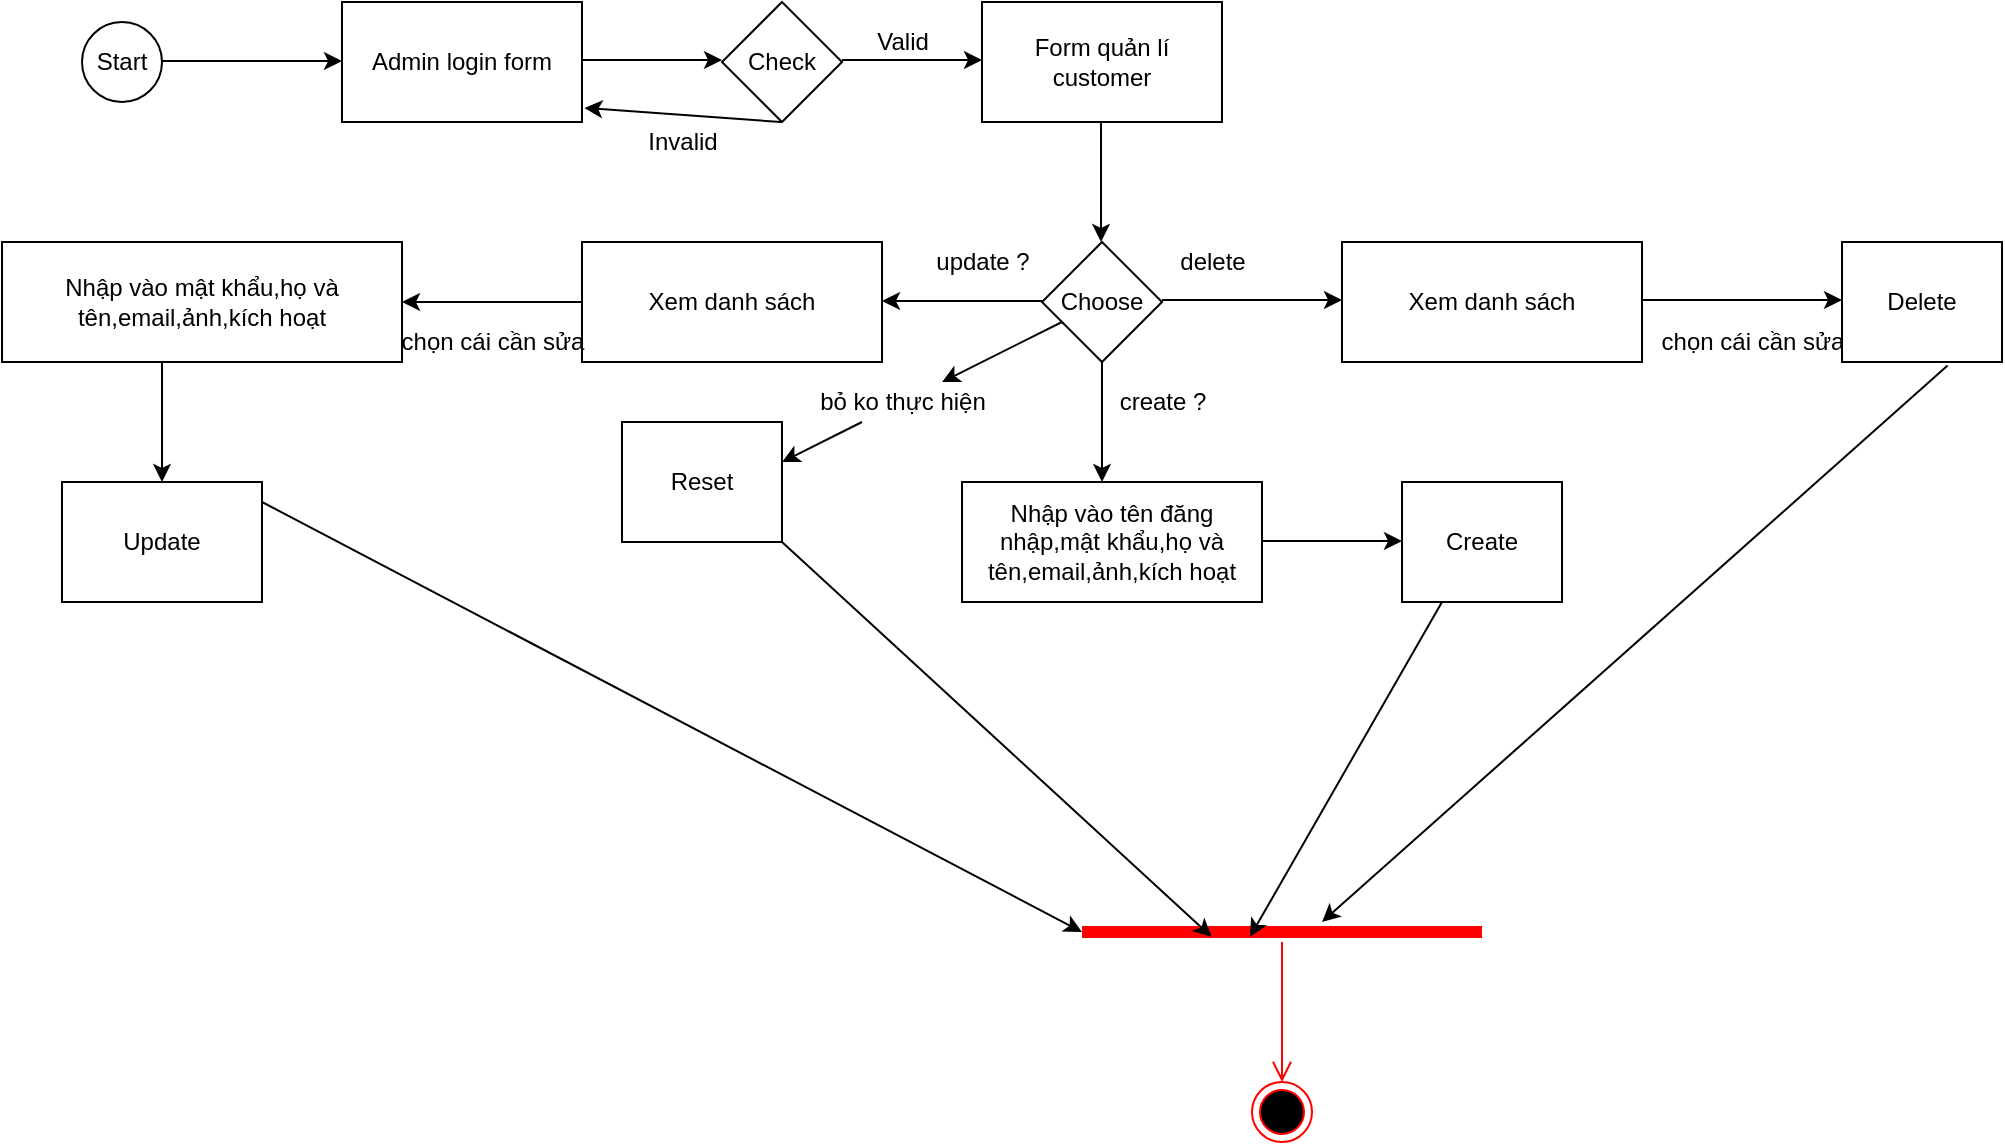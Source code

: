 <mxfile version="12.3.3" type="device" pages="1"><diagram id="9ederI92ilV5ZhSkcBKZ" name="Page-1"><mxGraphModel dx="2433" dy="617" grid="1" gridSize="10" guides="1" tooltips="1" connect="1" arrows="1" fold="1" page="1" pageScale="1" pageWidth="1169" pageHeight="1654" math="0" shadow="0"><root><mxCell id="0"/><mxCell id="1" parent="0"/><mxCell id="Ky_-OGGn7gBAxJ--KbR8-1" value="Start" style="ellipse;whiteSpace=wrap;html=1;" parent="1" vertex="1"><mxGeometry x="30" y="60" width="40" height="40" as="geometry"/></mxCell><mxCell id="Ky_-OGGn7gBAxJ--KbR8-2" value="" style="endArrow=classic;html=1;" parent="1" edge="1"><mxGeometry width="50" height="50" relative="1" as="geometry"><mxPoint x="70" y="79.5" as="sourcePoint"/><mxPoint x="160" y="79.5" as="targetPoint"/></mxGeometry></mxCell><mxCell id="Ky_-OGGn7gBAxJ--KbR8-3" value="Admin login form" style="rounded=0;whiteSpace=wrap;html=1;" parent="1" vertex="1"><mxGeometry x="160" y="50" width="120" height="60" as="geometry"/></mxCell><mxCell id="Ky_-OGGn7gBAxJ--KbR8-4" value="" style="endArrow=classic;html=1;" parent="1" edge="1"><mxGeometry width="50" height="50" relative="1" as="geometry"><mxPoint x="280" y="79" as="sourcePoint"/><mxPoint x="350" y="79" as="targetPoint"/></mxGeometry></mxCell><mxCell id="Ky_-OGGn7gBAxJ--KbR8-5" value="Check" style="rhombus;whiteSpace=wrap;html=1;" parent="1" vertex="1"><mxGeometry x="350" y="50" width="60" height="60" as="geometry"/></mxCell><mxCell id="Ky_-OGGn7gBAxJ--KbR8-6" value="" style="endArrow=classic;html=1;" parent="1" edge="1"><mxGeometry width="50" height="50" relative="1" as="geometry"><mxPoint x="410" y="79" as="sourcePoint"/><mxPoint x="480" y="79" as="targetPoint"/></mxGeometry></mxCell><mxCell id="Ky_-OGGn7gBAxJ--KbR8-8" value="Form quản lí customer" style="rounded=0;whiteSpace=wrap;html=1;" parent="1" vertex="1"><mxGeometry x="480" y="50" width="120" height="60" as="geometry"/></mxCell><mxCell id="Ky_-OGGn7gBAxJ--KbR8-9" value="Valid" style="text;html=1;align=center;verticalAlign=middle;resizable=0;points=[];;autosize=1;" parent="1" vertex="1"><mxGeometry x="420" y="60" width="40" height="20" as="geometry"/></mxCell><mxCell id="Ky_-OGGn7gBAxJ--KbR8-10" value="" style="endArrow=classic;html=1;entryX=1.01;entryY=0.883;entryDx=0;entryDy=0;entryPerimeter=0;" parent="1" target="Ky_-OGGn7gBAxJ--KbR8-3" edge="1"><mxGeometry width="50" height="50" relative="1" as="geometry"><mxPoint x="379.5" y="110" as="sourcePoint"/><mxPoint x="379.5" y="170" as="targetPoint"/></mxGeometry></mxCell><mxCell id="Ky_-OGGn7gBAxJ--KbR8-11" value="Invalid" style="text;html=1;align=center;verticalAlign=middle;resizable=0;points=[];;autosize=1;" parent="1" vertex="1"><mxGeometry x="305" y="110" width="50" height="20" as="geometry"/></mxCell><mxCell id="Ky_-OGGn7gBAxJ--KbR8-12" value="" style="endArrow=classic;html=1;" parent="1" edge="1"><mxGeometry width="50" height="50" relative="1" as="geometry"><mxPoint x="539.5" y="110" as="sourcePoint"/><mxPoint x="539.5" y="170" as="targetPoint"/></mxGeometry></mxCell><mxCell id="Ky_-OGGn7gBAxJ--KbR8-13" value="Nhập vào tên đăng nhập,mật khẩu,họ và tên,email,ảnh,kích hoạt" style="rounded=0;whiteSpace=wrap;html=1;" parent="1" vertex="1"><mxGeometry x="470" y="290" width="150" height="60" as="geometry"/></mxCell><mxCell id="Ky_-OGGn7gBAxJ--KbR8-16" value="" style="endArrow=classic;html=1;" parent="1" edge="1"><mxGeometry width="50" height="50" relative="1" as="geometry"><mxPoint x="540" y="230" as="sourcePoint"/><mxPoint x="540" y="290" as="targetPoint"/></mxGeometry></mxCell><mxCell id="Ky_-OGGn7gBAxJ--KbR8-18" value="Choose" style="rhombus;whiteSpace=wrap;html=1;" parent="1" vertex="1"><mxGeometry x="510" y="170" width="60" height="60" as="geometry"/></mxCell><mxCell id="Ky_-OGGn7gBAxJ--KbR8-33" value="" style="shape=line;html=1;strokeWidth=6;strokeColor=#ff0000;" parent="1" vertex="1"><mxGeometry x="530" y="510" width="200" height="10" as="geometry"/></mxCell><mxCell id="Ky_-OGGn7gBAxJ--KbR8-34" value="" style="edgeStyle=orthogonalEdgeStyle;html=1;verticalAlign=bottom;endArrow=open;endSize=8;strokeColor=#ff0000;" parent="1" source="Ky_-OGGn7gBAxJ--KbR8-33" edge="1"><mxGeometry relative="1" as="geometry"><mxPoint x="630" y="590" as="targetPoint"/></mxGeometry></mxCell><mxCell id="Ky_-OGGn7gBAxJ--KbR8-37" value="" style="ellipse;html=1;shape=endState;fillColor=#000000;strokeColor=#ff0000;" parent="1" vertex="1"><mxGeometry x="615" y="590" width="30" height="30" as="geometry"/></mxCell><mxCell id="hncj7z7Gi4gKgJDRgnvR-2" value="create ?" style="text;html=1;align=center;verticalAlign=middle;resizable=0;points=[];;autosize=1;" parent="1" vertex="1"><mxGeometry x="540" y="240" width="60" height="20" as="geometry"/></mxCell><mxCell id="hncj7z7Gi4gKgJDRgnvR-3" value="" style="endArrow=classic;html=1;" parent="1" edge="1"><mxGeometry width="50" height="50" relative="1" as="geometry"><mxPoint x="620" y="319.5" as="sourcePoint"/><mxPoint x="690" y="319.5" as="targetPoint"/></mxGeometry></mxCell><mxCell id="hncj7z7Gi4gKgJDRgnvR-4" value="Create" style="rounded=0;whiteSpace=wrap;html=1;" parent="1" vertex="1"><mxGeometry x="690" y="290" width="80" height="60" as="geometry"/></mxCell><mxCell id="hncj7z7Gi4gKgJDRgnvR-5" value="" style="endArrow=classic;html=1;" parent="1" edge="1"><mxGeometry width="50" height="50" relative="1" as="geometry"><mxPoint x="510" y="199.5" as="sourcePoint"/><mxPoint x="430" y="199.5" as="targetPoint"/></mxGeometry></mxCell><mxCell id="hncj7z7Gi4gKgJDRgnvR-6" value="update ?" style="text;html=1;align=center;verticalAlign=middle;resizable=0;points=[];;autosize=1;" parent="1" vertex="1"><mxGeometry x="450" y="170" width="60" height="20" as="geometry"/></mxCell><mxCell id="hncj7z7Gi4gKgJDRgnvR-7" value="Xem danh sách" style="rounded=0;whiteSpace=wrap;html=1;" parent="1" vertex="1"><mxGeometry x="280" y="170" width="150" height="60" as="geometry"/></mxCell><mxCell id="hncj7z7Gi4gKgJDRgnvR-8" value="" style="endArrow=classic;html=1;" parent="1" target="hncj7z7Gi4gKgJDRgnvR-10" edge="1"><mxGeometry width="50" height="50" relative="1" as="geometry"><mxPoint x="280" y="200" as="sourcePoint"/><mxPoint x="200" y="200" as="targetPoint"/></mxGeometry></mxCell><mxCell id="hncj7z7Gi4gKgJDRgnvR-9" value="chọn cái cần sửa" style="text;html=1;align=center;verticalAlign=middle;resizable=0;points=[];;autosize=1;" parent="1" vertex="1"><mxGeometry x="180" y="210" width="110" height="20" as="geometry"/></mxCell><mxCell id="hncj7z7Gi4gKgJDRgnvR-10" value="Nhập vào mật khẩu,họ và tên,email,ảnh,kích hoạt" style="rounded=0;whiteSpace=wrap;html=1;" parent="1" vertex="1"><mxGeometry x="-10" y="170" width="200" height="60" as="geometry"/></mxCell><mxCell id="hncj7z7Gi4gKgJDRgnvR-13" value="" style="endArrow=classic;html=1;" parent="1" edge="1"><mxGeometry width="50" height="50" relative="1" as="geometry"><mxPoint x="570" y="199" as="sourcePoint"/><mxPoint x="660" y="199" as="targetPoint"/></mxGeometry></mxCell><mxCell id="hncj7z7Gi4gKgJDRgnvR-14" value="delete" style="text;html=1;align=center;verticalAlign=middle;resizable=0;points=[];;autosize=1;" parent="1" vertex="1"><mxGeometry x="570" y="170" width="50" height="20" as="geometry"/></mxCell><mxCell id="hncj7z7Gi4gKgJDRgnvR-15" value="Xem danh sách" style="rounded=0;whiteSpace=wrap;html=1;" parent="1" vertex="1"><mxGeometry x="660" y="170" width="150" height="60" as="geometry"/></mxCell><mxCell id="hncj7z7Gi4gKgJDRgnvR-18" value="" style="endArrow=classic;html=1;" parent="1" edge="1"><mxGeometry width="50" height="50" relative="1" as="geometry"><mxPoint x="810" y="199" as="sourcePoint"/><mxPoint x="910" y="199" as="targetPoint"/></mxGeometry></mxCell><mxCell id="hncj7z7Gi4gKgJDRgnvR-19" value="chọn cái cần sửa" style="text;html=1;align=center;verticalAlign=middle;resizable=0;points=[];;autosize=1;" parent="1" vertex="1"><mxGeometry x="810" y="210" width="110" height="20" as="geometry"/></mxCell><mxCell id="hncj7z7Gi4gKgJDRgnvR-20" value="Delete" style="rounded=0;whiteSpace=wrap;html=1;" parent="1" vertex="1"><mxGeometry x="910" y="170" width="80" height="60" as="geometry"/></mxCell><mxCell id="hncj7z7Gi4gKgJDRgnvR-22" value="" style="endArrow=classic;html=1;entryX=0.42;entryY=0.74;entryDx=0;entryDy=0;entryPerimeter=0;exitX=0.25;exitY=1;exitDx=0;exitDy=0;" parent="1" source="hncj7z7Gi4gKgJDRgnvR-4" target="Ky_-OGGn7gBAxJ--KbR8-33" edge="1"><mxGeometry width="50" height="50" relative="1" as="geometry"><mxPoint x="610" y="450" as="sourcePoint"/><mxPoint x="660" y="400" as="targetPoint"/></mxGeometry></mxCell><mxCell id="hncj7z7Gi4gKgJDRgnvR-23" value="" style="endArrow=classic;html=1;exitX=0.66;exitY=1.03;exitDx=0;exitDy=0;exitPerimeter=0;" parent="1" source="hncj7z7Gi4gKgJDRgnvR-20" edge="1"><mxGeometry width="50" height="50" relative="1" as="geometry"><mxPoint x="880" y="430" as="sourcePoint"/><mxPoint x="650" y="510" as="targetPoint"/></mxGeometry></mxCell><mxCell id="hncj7z7Gi4gKgJDRgnvR-24" value="" style="endArrow=classic;html=1;" parent="1" source="hncj7z7Gi4gKgJDRgnvR-27" edge="1"><mxGeometry width="50" height="50" relative="1" as="geometry"><mxPoint x="360" y="310" as="sourcePoint"/><mxPoint x="380" y="280" as="targetPoint"/></mxGeometry></mxCell><mxCell id="hncj7z7Gi4gKgJDRgnvR-26" value="Reset" style="rounded=0;whiteSpace=wrap;html=1;" parent="1" vertex="1"><mxGeometry x="300" y="260" width="80" height="60" as="geometry"/></mxCell><mxCell id="hncj7z7Gi4gKgJDRgnvR-27" value="bỏ ko thực hiện" style="text;html=1;align=center;verticalAlign=middle;resizable=0;points=[];;autosize=1;" parent="1" vertex="1"><mxGeometry x="390" y="240" width="100" height="20" as="geometry"/></mxCell><mxCell id="hncj7z7Gi4gKgJDRgnvR-28" value="" style="endArrow=classic;html=1;" parent="1" source="Ky_-OGGn7gBAxJ--KbR8-18" target="hncj7z7Gi4gKgJDRgnvR-27" edge="1"><mxGeometry width="50" height="50" relative="1" as="geometry"><mxPoint x="520" y="210" as="sourcePoint"/><mxPoint x="380" y="280" as="targetPoint"/></mxGeometry></mxCell><mxCell id="hncj7z7Gi4gKgJDRgnvR-29" value="" style="endArrow=classic;html=1;entryX=0.324;entryY=0.74;entryDx=0;entryDy=0;entryPerimeter=0;exitX=1;exitY=1;exitDx=0;exitDy=0;exitPerimeter=0;" parent="1" source="hncj7z7Gi4gKgJDRgnvR-26" target="Ky_-OGGn7gBAxJ--KbR8-33" edge="1"><mxGeometry width="50" height="50" relative="1" as="geometry"><mxPoint x="390" y="360" as="sourcePoint"/><mxPoint x="440" y="310" as="targetPoint"/></mxGeometry></mxCell><mxCell id="nhwKGsjCp-4rqw9bYJsh-1" value="" style="endArrow=classic;html=1;exitX=0.4;exitY=1;exitDx=0;exitDy=0;exitPerimeter=0;" edge="1" parent="1" source="hncj7z7Gi4gKgJDRgnvR-10"><mxGeometry width="50" height="50" relative="1" as="geometry"><mxPoint x="60" y="340" as="sourcePoint"/><mxPoint x="70" y="290" as="targetPoint"/></mxGeometry></mxCell><mxCell id="nhwKGsjCp-4rqw9bYJsh-2" value="Update" style="rounded=0;whiteSpace=wrap;html=1;" vertex="1" parent="1"><mxGeometry x="20" y="290" width="100" height="60" as="geometry"/></mxCell><mxCell id="nhwKGsjCp-4rqw9bYJsh-3" value="" style="endArrow=classic;html=1;entryX=0;entryY=0.5;entryDx=0;entryDy=0;entryPerimeter=0;exitX=1;exitY=1;exitDx=0;exitDy=0;exitPerimeter=0;" edge="1" parent="1" target="Ky_-OGGn7gBAxJ--KbR8-33"><mxGeometry width="50" height="50" relative="1" as="geometry"><mxPoint x="120" y="300" as="sourcePoint"/><mxPoint x="334.8" y="497.4" as="targetPoint"/></mxGeometry></mxCell></root></mxGraphModel></diagram></mxfile>